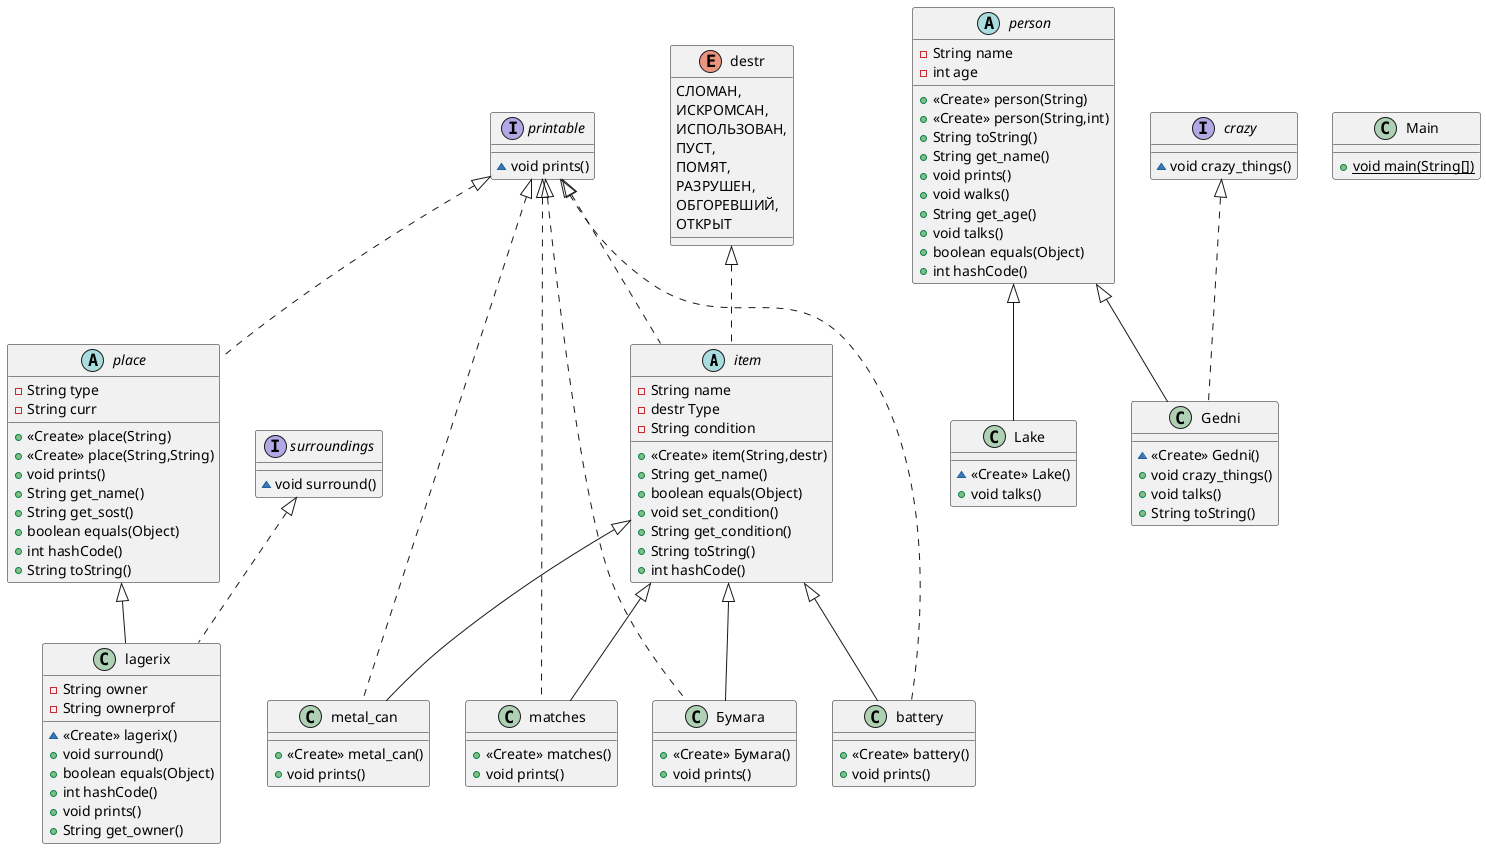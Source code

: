 @startuml
abstract class item {
- String name
- destr Type
- String condition
+ <<Create>> item(String,destr)
+ String get_name()
+ boolean equals(Object)
+ void set_condition()
+ String get_condition()
+ String toString()
+ int hashCode()
}
enum destr{
СЛОМАН,
    ИСКРОМСАН,
    ИСПОЛЬЗОВАН,
    ПУСТ,
    ПОМЯТ,
    РАЗРУШЕН,
    ОБГОРЕВШИЙ,
    ОТКРЫТ
}
abstract class person {
- String name
- int age
+ <<Create>> person(String)
+ <<Create>> person(String,int)
+ String toString()
+ String get_name()
+ void prints()
+ void walks()
+ String get_age()
+ void talks()
+ boolean equals(Object)
+ int hashCode()
}
interface surroundings {
~ void surround()
}
interface printable {
~ void prints()
}
class Lake {
~ <<Create>> Lake()
+ void talks()
}
class Main {
+ {static} void main(String[])
}
class lagerix {
- String owner
- String ownerprof
~ <<Create>> lagerix()
+ void surround()
+ boolean equals(Object)
+ int hashCode()
+ void prints()
+ String get_owner()
}
class metal_can {
+ <<Create>> metal_can()
+ void prints()
}
class matches {
+ <<Create>> matches()
+ void prints()
}
class Gedni {
~ <<Create>> Gedni()
+ void crazy_things()
+ void talks()
+ String toString()
}
abstract class place {
- String type
- String curr
+ <<Create>> place(String)
+ <<Create>> place(String,String)
+ void prints()
+ String get_name()
+ String get_sost()
+ boolean equals(Object)
+ int hashCode()
+ String toString()
}
class Бумага {
+ <<Create>> Бумага()
+ void prints()
}
class battery {
+ <<Create>> battery()
+ void prints()
}
interface crazy {
~ void crazy_things()
}


printable <|.. item
destr <|.. item
person <|-- Lake
surroundings <|.. lagerix
place <|-- lagerix
printable <|.. metal_can
item <|-- metal_can
printable <|.. matches
item <|-- matches
crazy <|.. Gedni
person <|-- Gedni
printable <|.. place
printable <|.. Бумага
item <|-- Бумага
printable <|.. battery
item <|-- battery
@enduml